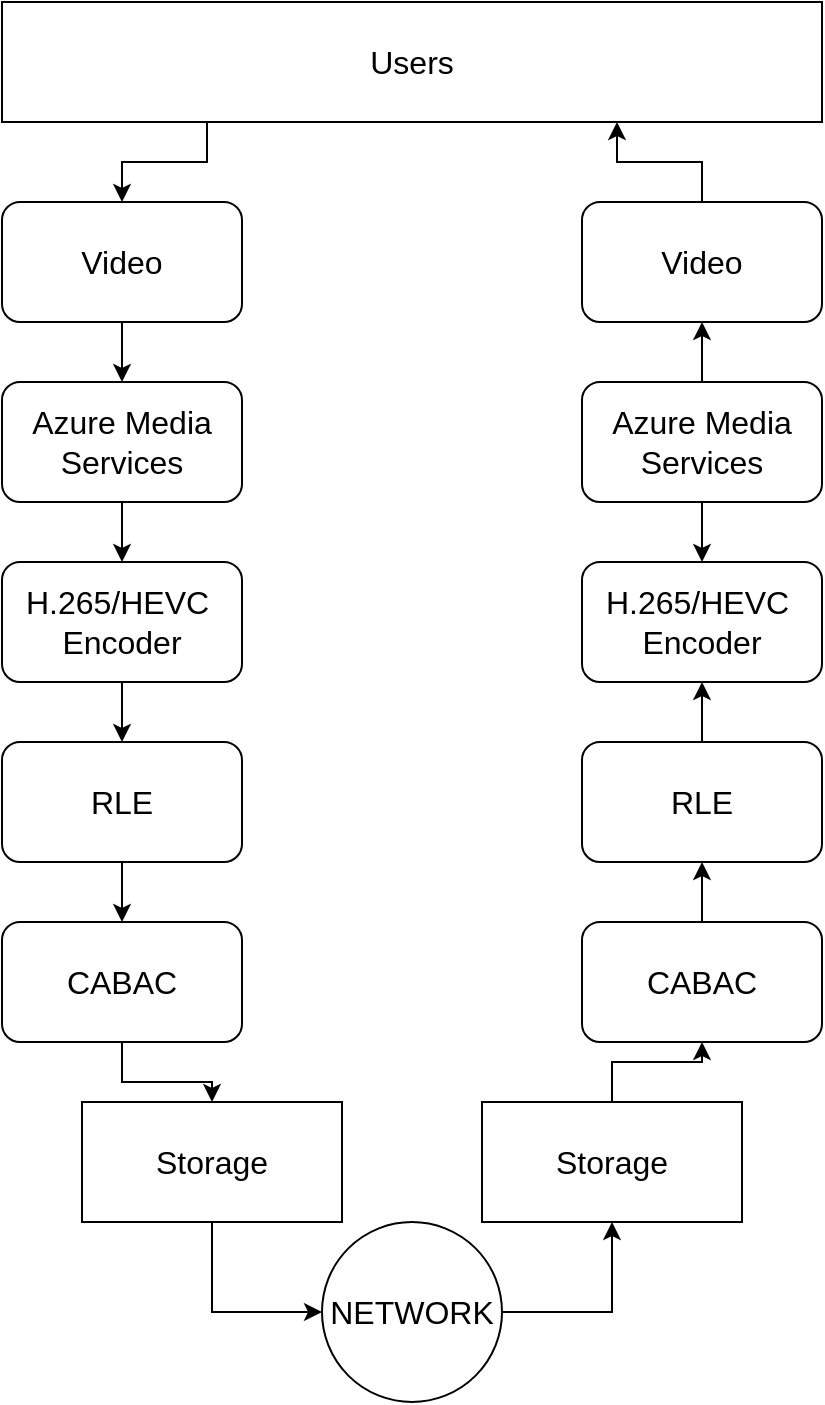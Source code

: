 <mxfile version="27.1.4">
  <diagram name="Page-1" id="FoES9w_ND_algkTYo06E">
    <mxGraphModel dx="946" dy="644" grid="1" gridSize="10" guides="1" tooltips="1" connect="1" arrows="1" fold="1" page="1" pageScale="1" pageWidth="827" pageHeight="1169" math="0" shadow="0">
      <root>
        <mxCell id="0" />
        <mxCell id="1" parent="0" />
        <mxCell id="DUTZ5G-OFtsHlPkJzi87-10" value="" style="edgeStyle=orthogonalEdgeStyle;rounded=0;orthogonalLoop=1;jettySize=auto;html=1;fontSize=16;" edge="1" parent="1" source="DUTZ5G-OFtsHlPkJzi87-1" target="DUTZ5G-OFtsHlPkJzi87-2">
          <mxGeometry relative="1" as="geometry" />
        </mxCell>
        <mxCell id="DUTZ5G-OFtsHlPkJzi87-1" value="Video" style="rounded=1;whiteSpace=wrap;html=1;fontSize=16;" vertex="1" parent="1">
          <mxGeometry x="170" y="150" width="120" height="60" as="geometry" />
        </mxCell>
        <mxCell id="DUTZ5G-OFtsHlPkJzi87-11" value="" style="edgeStyle=orthogonalEdgeStyle;rounded=0;orthogonalLoop=1;jettySize=auto;html=1;fontSize=16;" edge="1" parent="1" source="DUTZ5G-OFtsHlPkJzi87-2" target="DUTZ5G-OFtsHlPkJzi87-5">
          <mxGeometry relative="1" as="geometry" />
        </mxCell>
        <mxCell id="DUTZ5G-OFtsHlPkJzi87-2" value="Azure Media&lt;div&gt;Services&lt;/div&gt;" style="rounded=1;whiteSpace=wrap;html=1;fontSize=16;" vertex="1" parent="1">
          <mxGeometry x="170" y="240" width="120" height="60" as="geometry" />
        </mxCell>
        <mxCell id="DUTZ5G-OFtsHlPkJzi87-28" style="edgeStyle=orthogonalEdgeStyle;rounded=0;orthogonalLoop=1;jettySize=auto;html=1;exitX=0.25;exitY=1;exitDx=0;exitDy=0;fontSize=16;" edge="1" parent="1" source="DUTZ5G-OFtsHlPkJzi87-3" target="DUTZ5G-OFtsHlPkJzi87-1">
          <mxGeometry relative="1" as="geometry" />
        </mxCell>
        <mxCell id="DUTZ5G-OFtsHlPkJzi87-3" value="Users" style="rounded=0;whiteSpace=wrap;html=1;fontSize=16;" vertex="1" parent="1">
          <mxGeometry x="170" y="50" width="410" height="60" as="geometry" />
        </mxCell>
        <mxCell id="DUTZ5G-OFtsHlPkJzi87-12" value="" style="edgeStyle=orthogonalEdgeStyle;rounded=0;orthogonalLoop=1;jettySize=auto;html=1;fontSize=16;" edge="1" parent="1" source="DUTZ5G-OFtsHlPkJzi87-5" target="DUTZ5G-OFtsHlPkJzi87-6">
          <mxGeometry relative="1" as="geometry" />
        </mxCell>
        <mxCell id="DUTZ5G-OFtsHlPkJzi87-5" value="H.265/HEVC&amp;nbsp;&lt;div&gt;Encoder&lt;/div&gt;" style="rounded=1;whiteSpace=wrap;html=1;fontSize=16;" vertex="1" parent="1">
          <mxGeometry x="170" y="330" width="120" height="60" as="geometry" />
        </mxCell>
        <mxCell id="DUTZ5G-OFtsHlPkJzi87-13" value="" style="edgeStyle=orthogonalEdgeStyle;rounded=0;orthogonalLoop=1;jettySize=auto;html=1;fontSize=16;" edge="1" parent="1" source="DUTZ5G-OFtsHlPkJzi87-6" target="DUTZ5G-OFtsHlPkJzi87-7">
          <mxGeometry relative="1" as="geometry" />
        </mxCell>
        <mxCell id="DUTZ5G-OFtsHlPkJzi87-6" value="RLE" style="rounded=1;whiteSpace=wrap;html=1;fontSize=16;" vertex="1" parent="1">
          <mxGeometry x="170" y="420" width="120" height="60" as="geometry" />
        </mxCell>
        <mxCell id="DUTZ5G-OFtsHlPkJzi87-14" value="" style="edgeStyle=orthogonalEdgeStyle;rounded=0;orthogonalLoop=1;jettySize=auto;html=1;fontSize=16;" edge="1" parent="1" source="DUTZ5G-OFtsHlPkJzi87-7" target="DUTZ5G-OFtsHlPkJzi87-9">
          <mxGeometry relative="1" as="geometry" />
        </mxCell>
        <mxCell id="DUTZ5G-OFtsHlPkJzi87-7" value="CABAC" style="rounded=1;whiteSpace=wrap;html=1;fontSize=16;" vertex="1" parent="1">
          <mxGeometry x="170" y="510" width="120" height="60" as="geometry" />
        </mxCell>
        <mxCell id="DUTZ5G-OFtsHlPkJzi87-39" style="edgeStyle=orthogonalEdgeStyle;rounded=0;orthogonalLoop=1;jettySize=auto;html=1;exitX=0.5;exitY=1;exitDx=0;exitDy=0;entryX=0;entryY=0.5;entryDx=0;entryDy=0;fontSize=16;" edge="1" parent="1" source="DUTZ5G-OFtsHlPkJzi87-9" target="DUTZ5G-OFtsHlPkJzi87-26">
          <mxGeometry relative="1" as="geometry" />
        </mxCell>
        <mxCell id="DUTZ5G-OFtsHlPkJzi87-9" value="Storage" style="rounded=0;whiteSpace=wrap;html=1;fontSize=16;" vertex="1" parent="1">
          <mxGeometry x="210" y="600" width="130" height="60" as="geometry" />
        </mxCell>
        <mxCell id="DUTZ5G-OFtsHlPkJzi87-29" style="edgeStyle=orthogonalEdgeStyle;rounded=0;orthogonalLoop=1;jettySize=auto;html=1;entryX=0.75;entryY=1;entryDx=0;entryDy=0;fontSize=16;" edge="1" parent="1" source="DUTZ5G-OFtsHlPkJzi87-16" target="DUTZ5G-OFtsHlPkJzi87-3">
          <mxGeometry relative="1" as="geometry" />
        </mxCell>
        <mxCell id="DUTZ5G-OFtsHlPkJzi87-16" value="Video" style="rounded=1;whiteSpace=wrap;html=1;fontSize=16;" vertex="1" parent="1">
          <mxGeometry x="460" y="150" width="120" height="60" as="geometry" />
        </mxCell>
        <mxCell id="DUTZ5G-OFtsHlPkJzi87-17" value="" style="edgeStyle=orthogonalEdgeStyle;rounded=0;orthogonalLoop=1;jettySize=auto;html=1;fontSize=16;" edge="1" parent="1" source="DUTZ5G-OFtsHlPkJzi87-18" target="DUTZ5G-OFtsHlPkJzi87-20">
          <mxGeometry relative="1" as="geometry" />
        </mxCell>
        <mxCell id="DUTZ5G-OFtsHlPkJzi87-38" value="" style="edgeStyle=orthogonalEdgeStyle;rounded=0;orthogonalLoop=1;jettySize=auto;html=1;fontSize=16;" edge="1" parent="1" source="DUTZ5G-OFtsHlPkJzi87-18" target="DUTZ5G-OFtsHlPkJzi87-16">
          <mxGeometry relative="1" as="geometry" />
        </mxCell>
        <mxCell id="DUTZ5G-OFtsHlPkJzi87-18" value="Azure Media&lt;div&gt;Services&lt;/div&gt;" style="rounded=1;whiteSpace=wrap;html=1;fontSize=16;" vertex="1" parent="1">
          <mxGeometry x="460" y="240" width="120" height="60" as="geometry" />
        </mxCell>
        <mxCell id="DUTZ5G-OFtsHlPkJzi87-20" value="H.265/HEVC&amp;nbsp;&lt;div&gt;Encoder&lt;/div&gt;" style="rounded=1;whiteSpace=wrap;html=1;fontSize=16;" vertex="1" parent="1">
          <mxGeometry x="460" y="330" width="120" height="60" as="geometry" />
        </mxCell>
        <mxCell id="DUTZ5G-OFtsHlPkJzi87-37" value="" style="edgeStyle=orthogonalEdgeStyle;rounded=0;orthogonalLoop=1;jettySize=auto;html=1;fontSize=16;" edge="1" parent="1" source="DUTZ5G-OFtsHlPkJzi87-22" target="DUTZ5G-OFtsHlPkJzi87-20">
          <mxGeometry relative="1" as="geometry" />
        </mxCell>
        <mxCell id="DUTZ5G-OFtsHlPkJzi87-22" value="RLE" style="rounded=1;whiteSpace=wrap;html=1;fontSize=16;" vertex="1" parent="1">
          <mxGeometry x="460" y="420" width="120" height="60" as="geometry" />
        </mxCell>
        <mxCell id="DUTZ5G-OFtsHlPkJzi87-36" value="" style="edgeStyle=orthogonalEdgeStyle;rounded=0;orthogonalLoop=1;jettySize=auto;html=1;fontSize=16;" edge="1" parent="1" source="DUTZ5G-OFtsHlPkJzi87-24" target="DUTZ5G-OFtsHlPkJzi87-22">
          <mxGeometry relative="1" as="geometry" />
        </mxCell>
        <mxCell id="DUTZ5G-OFtsHlPkJzi87-24" value="CABAC" style="rounded=1;whiteSpace=wrap;html=1;fontSize=16;" vertex="1" parent="1">
          <mxGeometry x="460" y="510" width="120" height="60" as="geometry" />
        </mxCell>
        <mxCell id="DUTZ5G-OFtsHlPkJzi87-35" style="edgeStyle=orthogonalEdgeStyle;rounded=0;orthogonalLoop=1;jettySize=auto;html=1;exitX=0.5;exitY=0;exitDx=0;exitDy=0;entryX=0.5;entryY=1;entryDx=0;entryDy=0;fontSize=16;" edge="1" parent="1" source="DUTZ5G-OFtsHlPkJzi87-25" target="DUTZ5G-OFtsHlPkJzi87-24">
          <mxGeometry relative="1" as="geometry" />
        </mxCell>
        <mxCell id="DUTZ5G-OFtsHlPkJzi87-25" value="Storage" style="rounded=0;whiteSpace=wrap;html=1;fontSize=16;" vertex="1" parent="1">
          <mxGeometry x="410" y="600" width="130" height="60" as="geometry" />
        </mxCell>
        <mxCell id="DUTZ5G-OFtsHlPkJzi87-34" style="edgeStyle=orthogonalEdgeStyle;rounded=0;orthogonalLoop=1;jettySize=auto;html=1;exitX=1;exitY=0.5;exitDx=0;exitDy=0;entryX=0.5;entryY=1;entryDx=0;entryDy=0;fontSize=16;" edge="1" parent="1" source="DUTZ5G-OFtsHlPkJzi87-26" target="DUTZ5G-OFtsHlPkJzi87-25">
          <mxGeometry relative="1" as="geometry" />
        </mxCell>
        <mxCell id="DUTZ5G-OFtsHlPkJzi87-26" value="NETWORK" style="ellipse;whiteSpace=wrap;html=1;aspect=fixed;fontSize=16;" vertex="1" parent="1">
          <mxGeometry x="330" y="660" width="90" height="90" as="geometry" />
        </mxCell>
      </root>
    </mxGraphModel>
  </diagram>
</mxfile>
